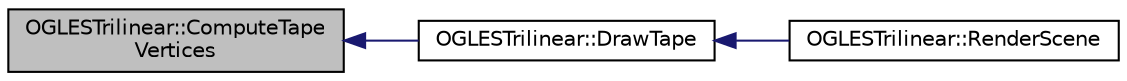 digraph "OGLESTrilinear::ComputeTapeVertices"
{
  edge [fontname="Helvetica",fontsize="10",labelfontname="Helvetica",labelfontsize="10"];
  node [fontname="Helvetica",fontsize="10",shape=record];
  rankdir="LR";
  Node1 [label="OGLESTrilinear::ComputeTape\lVertices",height=0.2,width=0.4,color="black", fillcolor="grey75", style="filled", fontcolor="black"];
  Node1 -> Node2 [dir="back",color="midnightblue",fontsize="10",style="solid"];
  Node2 [label="OGLESTrilinear::DrawTape",height=0.2,width=0.4,color="black", fillcolor="white", style="filled",URL="$class_o_g_l_e_s_trilinear.html#aa0872e20c2116637070a735063a824a1"];
  Node2 -> Node3 [dir="back",color="midnightblue",fontsize="10",style="solid"];
  Node3 [label="OGLESTrilinear::RenderScene",height=0.2,width=0.4,color="black", fillcolor="white", style="filled",URL="$class_o_g_l_e_s_trilinear.html#a9bcd2d9d44515a311904fe4dd1342653"];
}
